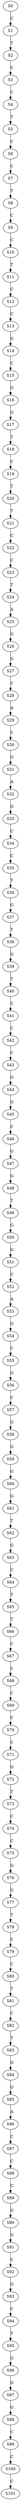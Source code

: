 strict digraph  {
	S0 -> S1 [ label = C ];
	S1 -> S2 [ label = T ];
	S2 -> S3 [ label = C ];
	S3 -> S4 [ label = C ];
	S4 -> S5 [ label = T ];
	S5 -> S6 [ label = C ];
	S6 -> S7 [ label = C ];
	S7 -> S8 [ label = T ];
	S8 -> S9 [ label = C ];
	S9 -> S10 [ label = C ];
	S10 -> S11 [ label = T ];
	S11 -> S12 [ label = C ];
	S12 -> S13 [ label = C ];
	S13 -> S14 [ label = G ];
	S14 -> S15 [ label = C ];
	S15 -> S16 [ label = G ];
	S16 -> S17 [ label = G ];
	S17 -> S18 [ label = T ];
	S18 -> S19 [ label = C ];
	S19 -> S20 [ label = T ];
	S20 -> S21 [ label = T ];
	S21 -> S22 [ label = C ];
	S22 -> S23 [ label = C ];
	S23 -> S24 [ label = T ];
	S24 -> S25 [ label = A ];
	S25 -> S26 [ label = G ];
	S26 -> S27 [ label = G ];
	S27 -> S28 [ label = C ];
	S28 -> S29 [ label = A ];
	S29 -> S30 [ label = C ];
	S30 -> S31 [ label = G ];
	S31 -> S32 [ label = A ];
	S32 -> S33 [ label = G ];
	S33 -> S34 [ label = C ];
	S34 -> S35 [ label = C ];
	S35 -> S36 [ label = T ];
	S36 -> S37 [ label = G ];
	S37 -> S38 [ label = T ];
	S38 -> S39 [ label = G ];
	S39 -> S40 [ label = T ];
	S40 -> S41 [ label = C ];
	S41 -> S42 [ label = C ];
	S42 -> S43 [ label = C ];
	S43 -> S44 [ label = G ];
	S44 -> S45 [ label = G ];
	S45 -> S46 [ label = C ];
	S46 -> S47 [ label = G ];
	S47 -> S48 [ label = G ];
	S48 -> S49 [ label = T ];
	S49 -> S50 [ label = G ];
	S50 -> S51 [ label = G ];
	S51 -> S52 [ label = C ];
	S52 -> S53 [ label = A ];
	S53 -> S54 [ label = G ];
	S54 -> S55 [ label = C ];
	S55 -> S56 [ label = G ];
	S56 -> S57 [ label = C ];
	S57 -> S58 [ label = G ];
	S58 -> S59 [ label = G ];
	S59 -> S60 [ label = G ];
	S60 -> S61 [ label = G ];
	S61 -> S62 [ label = T ];
	S62 -> S63 [ label = G ];
	S63 -> S64 [ label = C ];
	S64 -> S65 [ label = T ];
	S65 -> S66 [ label = T ];
	S66 -> S67 [ label = C ];
	S67 -> S68 [ label = C ];
	S68 -> S69 [ label = C ];
	S69 -> S70 [ label = C ];
	S70 -> S71 [ label = C ];
	S71 -> S72 [ label = G ];
	S72 -> S73 [ label = T ];
	S73 -> S74 [ label = C ];
	S74 -> S75 [ label = C ];
	S75 -> S76 [ label = G ];
	S76 -> S77 [ label = G ];
	S77 -> S78 [ label = T ];
	S78 -> S79 [ label = C ];
	S79 -> S80 [ label = C ];
	S80 -> S81 [ label = T ];
	S81 -> S82 [ label = C ];
	S82 -> S83 [ label = T ];
	S83 -> S84 [ label = G ];
	S84 -> S85 [ label = G ];
	S85 -> S86 [ label = A ];
	S86 -> S87 [ label = C ];
	S87 -> S88 [ label = C ];
	S88 -> S89 [ label = C ];
	S89 -> S90 [ label = G ];
	S90 -> S91 [ label = G ];
	S91 -> S92 [ label = C ];
	S92 -> S93 [ label = G ];
	S93 -> S94 [ label = C ];
	S94 -> S95 [ label = T ];
	S95 -> S96 [ label = G ];
	S96 -> S97 [ label = G ];
	S97 -> S98 [ label = G ];
	S98 -> S99 [ label = C ];
	S99 -> S100 [ label = C ];
	S100 -> S101 [ label = C ];
}
